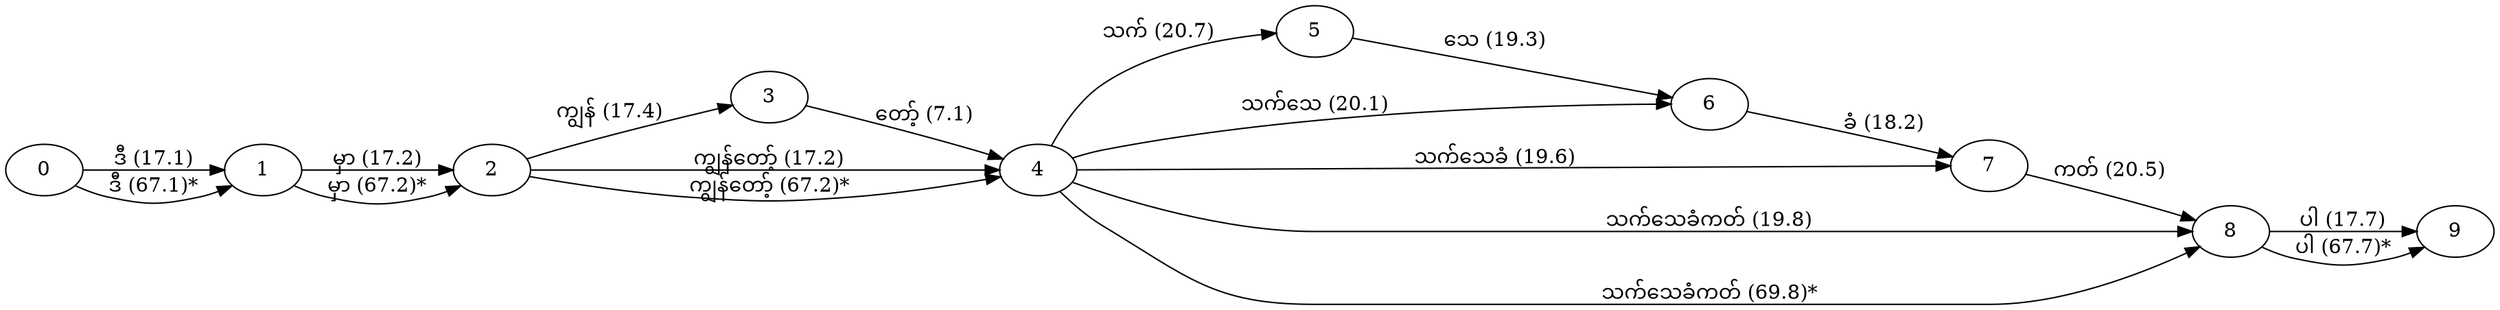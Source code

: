 digraph DAG {
  rankdir=LR;
  0 -> 1 [label="ဒီ (17.1)"];
  0 -> 1 [label="ဒီ (67.1)*"];
  1 -> 2 [label="မှာ (17.2)"];
  1 -> 2 [label="မှာ (67.2)*"];
  2 -> 3 [label="ကျွန် (17.4)"];
  2 -> 4 [label="ကျွန်တော့် (17.2)"];
  2 -> 4 [label="ကျွန်တော့် (67.2)*"];
  3 -> 4 [label="တော့် (7.1)"];
  4 -> 5 [label="သက် (20.7)"];
  4 -> 6 [label="သက်သေ (20.1)"];
  4 -> 7 [label="သက်သေခံ (19.6)"];
  4 -> 8 [label="သက်သေခံကတ် (19.8)"];
  4 -> 8 [label="သက်သေခံကတ် (69.8)*"];
  5 -> 6 [label="သေ (19.3)"];
  6 -> 7 [label="ခံ (18.2)"];
  7 -> 8 [label="ကတ် (20.5)"];
  8 -> 9 [label="ပါ (17.7)"];
  8 -> 9 [label="ပါ (67.7)*"];
}